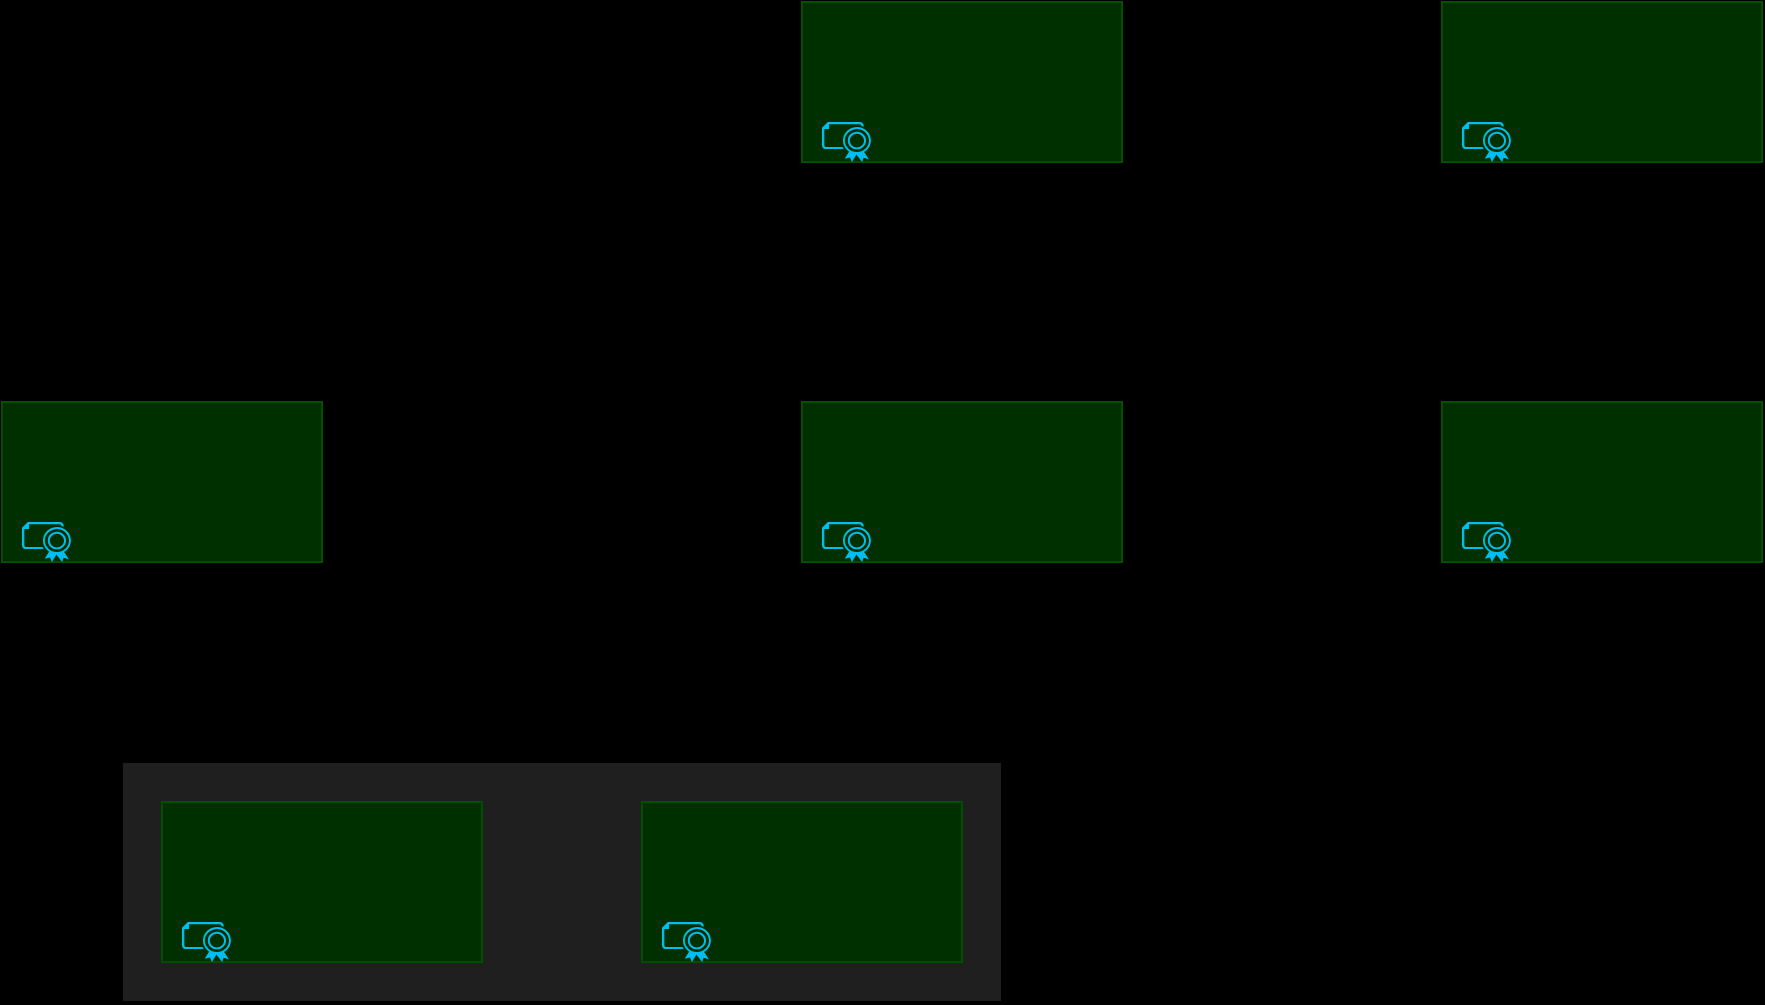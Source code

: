 <mxfile version="22.1.0" type="github">
  <diagram name="Pagina-1" id="EockxVnbbHQsWiVnF4Md">
    <mxGraphModel dx="988" dy="544" grid="1" gridSize="10" guides="1" tooltips="1" connect="1" arrows="1" fold="1" page="1" pageScale="1" pageWidth="827" pageHeight="1169" background="#000000" math="0" shadow="0">
      <root>
        <mxCell id="0" />
        <mxCell id="1" parent="0" />
        <mxCell id="Qs9AMObHrChrNmR5h-xX-29" value="" style="rounded=0;whiteSpace=wrap;html=1;fillColor=#1F1F1F;" vertex="1" parent="1">
          <mxGeometry x="220" y="500" width="440" height="120" as="geometry" />
        </mxCell>
        <mxCell id="Qs9AMObHrChrNmR5h-xX-3" value="DAPS" style="group" vertex="1" connectable="0" parent="1">
          <mxGeometry x="240" y="520" width="160" height="80" as="geometry" />
        </mxCell>
        <mxCell id="Qs9AMObHrChrNmR5h-xX-4" value="" style="group" vertex="1" connectable="0" parent="Qs9AMObHrChrNmR5h-xX-3">
          <mxGeometry width="160" height="80" as="geometry" />
        </mxCell>
        <mxCell id="Qs9AMObHrChrNmR5h-xX-1" value="" style="rounded=0;whiteSpace=wrap;html=1;fillColor=#003000;strokeColor=#005000;" vertex="1" parent="Qs9AMObHrChrNmR5h-xX-4">
          <mxGeometry width="160" height="80" as="geometry" />
        </mxCell>
        <mxCell id="Qs9AMObHrChrNmR5h-xX-2" value="" style="verticalLabelPosition=bottom;html=1;verticalAlign=top;align=center;strokeColor=none;fillColor=#00BEF2;shape=mxgraph.azure.certificate;pointerEvents=1;" vertex="1" parent="Qs9AMObHrChrNmR5h-xX-4">
          <mxGeometry x="10" y="60" width="25" height="20" as="geometry" />
        </mxCell>
        <mxCell id="Qs9AMObHrChrNmR5h-xX-5" value="" style="group" vertex="1" connectable="0" parent="1">
          <mxGeometry x="160" y="320" width="160" height="80" as="geometry" />
        </mxCell>
        <mxCell id="Qs9AMObHrChrNmR5h-xX-6" value="" style="group" vertex="1" connectable="0" parent="Qs9AMObHrChrNmR5h-xX-5">
          <mxGeometry width="160" height="80" as="geometry" />
        </mxCell>
        <mxCell id="Qs9AMObHrChrNmR5h-xX-7" value="" style="rounded=0;whiteSpace=wrap;html=1;fillColor=#003000;strokeColor=#005000;" vertex="1" parent="Qs9AMObHrChrNmR5h-xX-6">
          <mxGeometry width="160" height="80" as="geometry" />
        </mxCell>
        <mxCell id="Qs9AMObHrChrNmR5h-xX-8" value="" style="verticalLabelPosition=bottom;html=1;verticalAlign=top;align=center;strokeColor=none;fillColor=#00BEF2;shape=mxgraph.azure.certificate;pointerEvents=1;" vertex="1" parent="Qs9AMObHrChrNmR5h-xX-6">
          <mxGeometry x="10" y="60" width="25" height="20" as="geometry" />
        </mxCell>
        <mxCell id="Qs9AMObHrChrNmR5h-xX-9" value="" style="group" vertex="1" connectable="0" parent="1">
          <mxGeometry x="560" y="120" width="160" height="80" as="geometry" />
        </mxCell>
        <mxCell id="Qs9AMObHrChrNmR5h-xX-10" value="" style="group" vertex="1" connectable="0" parent="Qs9AMObHrChrNmR5h-xX-9">
          <mxGeometry width="160" height="80" as="geometry" />
        </mxCell>
        <mxCell id="Qs9AMObHrChrNmR5h-xX-11" value="" style="rounded=0;whiteSpace=wrap;html=1;fillColor=#003000;strokeColor=#005000;" vertex="1" parent="Qs9AMObHrChrNmR5h-xX-10">
          <mxGeometry width="160" height="80" as="geometry" />
        </mxCell>
        <mxCell id="Qs9AMObHrChrNmR5h-xX-12" value="" style="verticalLabelPosition=bottom;html=1;verticalAlign=top;align=center;strokeColor=none;fillColor=#00BEF2;shape=mxgraph.azure.certificate;pointerEvents=1;" vertex="1" parent="Qs9AMObHrChrNmR5h-xX-10">
          <mxGeometry x="10" y="60" width="25" height="20" as="geometry" />
        </mxCell>
        <mxCell id="Qs9AMObHrChrNmR5h-xX-13" value="" style="group" vertex="1" connectable="0" parent="1">
          <mxGeometry x="560" y="320" width="160" height="80" as="geometry" />
        </mxCell>
        <mxCell id="Qs9AMObHrChrNmR5h-xX-14" value="" style="group" vertex="1" connectable="0" parent="Qs9AMObHrChrNmR5h-xX-13">
          <mxGeometry width="160" height="80" as="geometry" />
        </mxCell>
        <mxCell id="Qs9AMObHrChrNmR5h-xX-15" value="" style="rounded=0;whiteSpace=wrap;html=1;fillColor=#003000;strokeColor=#005000;" vertex="1" parent="Qs9AMObHrChrNmR5h-xX-14">
          <mxGeometry width="160" height="80" as="geometry" />
        </mxCell>
        <mxCell id="Qs9AMObHrChrNmR5h-xX-16" value="" style="verticalLabelPosition=bottom;html=1;verticalAlign=top;align=center;strokeColor=none;fillColor=#00BEF2;shape=mxgraph.azure.certificate;pointerEvents=1;" vertex="1" parent="Qs9AMObHrChrNmR5h-xX-14">
          <mxGeometry x="10" y="60" width="25" height="20" as="geometry" />
        </mxCell>
        <mxCell id="Qs9AMObHrChrNmR5h-xX-17" value="" style="group" vertex="1" connectable="0" parent="1">
          <mxGeometry x="880" y="120" width="160" height="80" as="geometry" />
        </mxCell>
        <mxCell id="Qs9AMObHrChrNmR5h-xX-18" value="" style="group" vertex="1" connectable="0" parent="Qs9AMObHrChrNmR5h-xX-17">
          <mxGeometry width="160" height="80" as="geometry" />
        </mxCell>
        <mxCell id="Qs9AMObHrChrNmR5h-xX-19" value="" style="rounded=0;whiteSpace=wrap;html=1;fillColor=#003000;strokeColor=#005000;" vertex="1" parent="Qs9AMObHrChrNmR5h-xX-18">
          <mxGeometry width="160" height="80" as="geometry" />
        </mxCell>
        <mxCell id="Qs9AMObHrChrNmR5h-xX-20" value="" style="verticalLabelPosition=bottom;html=1;verticalAlign=top;align=center;strokeColor=none;fillColor=#00BEF2;shape=mxgraph.azure.certificate;pointerEvents=1;" vertex="1" parent="Qs9AMObHrChrNmR5h-xX-18">
          <mxGeometry x="10" y="60" width="25" height="20" as="geometry" />
        </mxCell>
        <mxCell id="Qs9AMObHrChrNmR5h-xX-21" value="" style="group" vertex="1" connectable="0" parent="1">
          <mxGeometry x="880" y="320" width="160" height="80" as="geometry" />
        </mxCell>
        <mxCell id="Qs9AMObHrChrNmR5h-xX-22" value="" style="group" vertex="1" connectable="0" parent="Qs9AMObHrChrNmR5h-xX-21">
          <mxGeometry width="160" height="80" as="geometry" />
        </mxCell>
        <mxCell id="Qs9AMObHrChrNmR5h-xX-23" value="" style="rounded=0;whiteSpace=wrap;html=1;fillColor=#003000;strokeColor=#005000;" vertex="1" parent="Qs9AMObHrChrNmR5h-xX-22">
          <mxGeometry width="160" height="80" as="geometry" />
        </mxCell>
        <mxCell id="Qs9AMObHrChrNmR5h-xX-24" value="" style="verticalLabelPosition=bottom;html=1;verticalAlign=top;align=center;strokeColor=none;fillColor=#00BEF2;shape=mxgraph.azure.certificate;pointerEvents=1;" vertex="1" parent="Qs9AMObHrChrNmR5h-xX-22">
          <mxGeometry x="10" y="60" width="25" height="20" as="geometry" />
        </mxCell>
        <mxCell id="Qs9AMObHrChrNmR5h-xX-25" value="" style="group" vertex="1" connectable="0" parent="1">
          <mxGeometry x="480" y="520" width="160" height="80" as="geometry" />
        </mxCell>
        <mxCell id="Qs9AMObHrChrNmR5h-xX-26" value="" style="group" vertex="1" connectable="0" parent="Qs9AMObHrChrNmR5h-xX-25">
          <mxGeometry width="160" height="80" as="geometry" />
        </mxCell>
        <mxCell id="Qs9AMObHrChrNmR5h-xX-27" value="" style="rounded=0;whiteSpace=wrap;html=1;fillColor=#003000;strokeColor=#005000;" vertex="1" parent="Qs9AMObHrChrNmR5h-xX-26">
          <mxGeometry width="160" height="80" as="geometry" />
        </mxCell>
        <mxCell id="Qs9AMObHrChrNmR5h-xX-28" value="" style="verticalLabelPosition=bottom;html=1;verticalAlign=top;align=center;strokeColor=none;fillColor=#00BEF2;shape=mxgraph.azure.certificate;pointerEvents=1;" vertex="1" parent="Qs9AMObHrChrNmR5h-xX-26">
          <mxGeometry x="10" y="60" width="25" height="20" as="geometry" />
        </mxCell>
      </root>
    </mxGraphModel>
  </diagram>
</mxfile>
